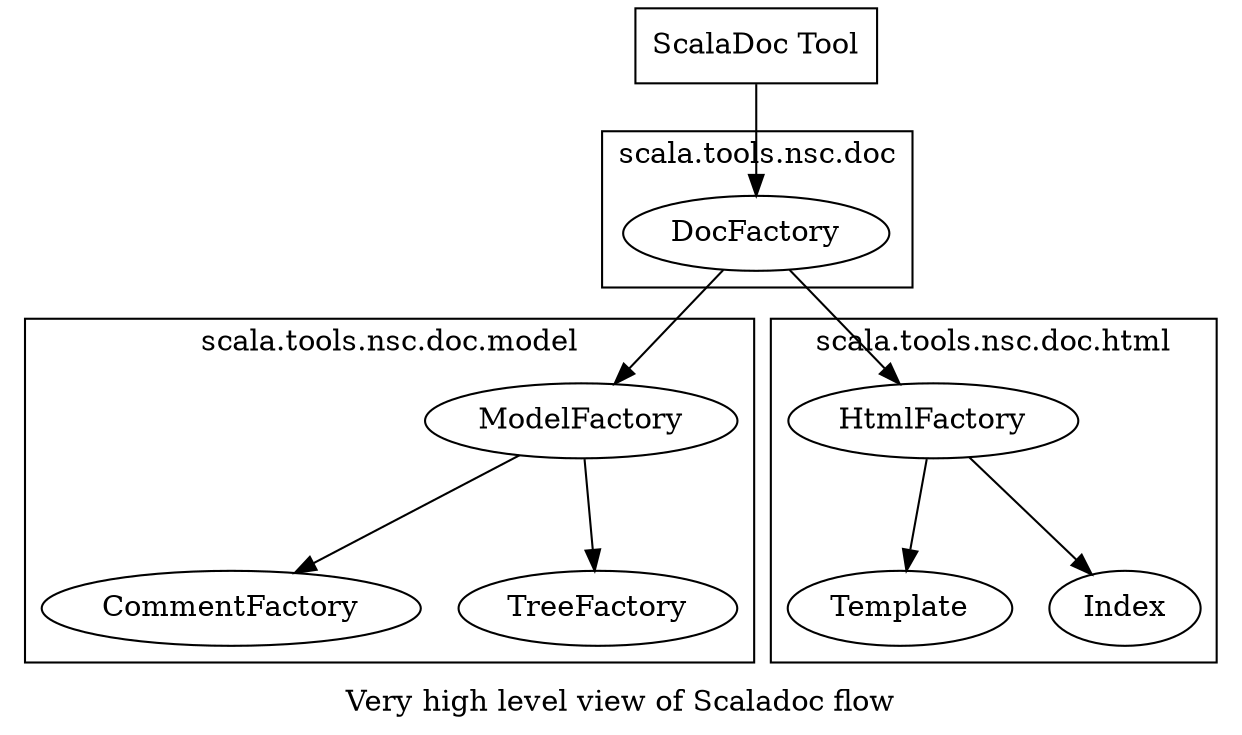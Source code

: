 digraph ScaladocFlow {
node [shape=ellipse];
rankdir=TB;
layout=dot;
clusterrank=local;
ranksep=.75


ScalaDoc [shape=box,label="ScalaDoc Tool"];
//Global;

ScalaDoc -> DocFactory // 1
//DocFactory -> Global   // 2

subgraph cluster_doc {
	label="scala.tools.nsc.doc"		
	
	//DocFactory -> cluster_model; // 3
	DocFactory 
}

subgraph cluster_model {
	label="scala.tools.nsc.doc.model"
	
	ModelFactory -> {CommentFactory TreeFactory}
}
		
subgraph cluster_html {
	label="scala.tools.nsc.doc.html"

	HtmlFactory -> { Template Index }
}
DocFactory -> ModelFactory
DocFactory -> HtmlFactory

/*
	subgraph clusterC {
		label=""
	}
*/	

label="Very high level view of Scaladoc flow"
overlap=false
}